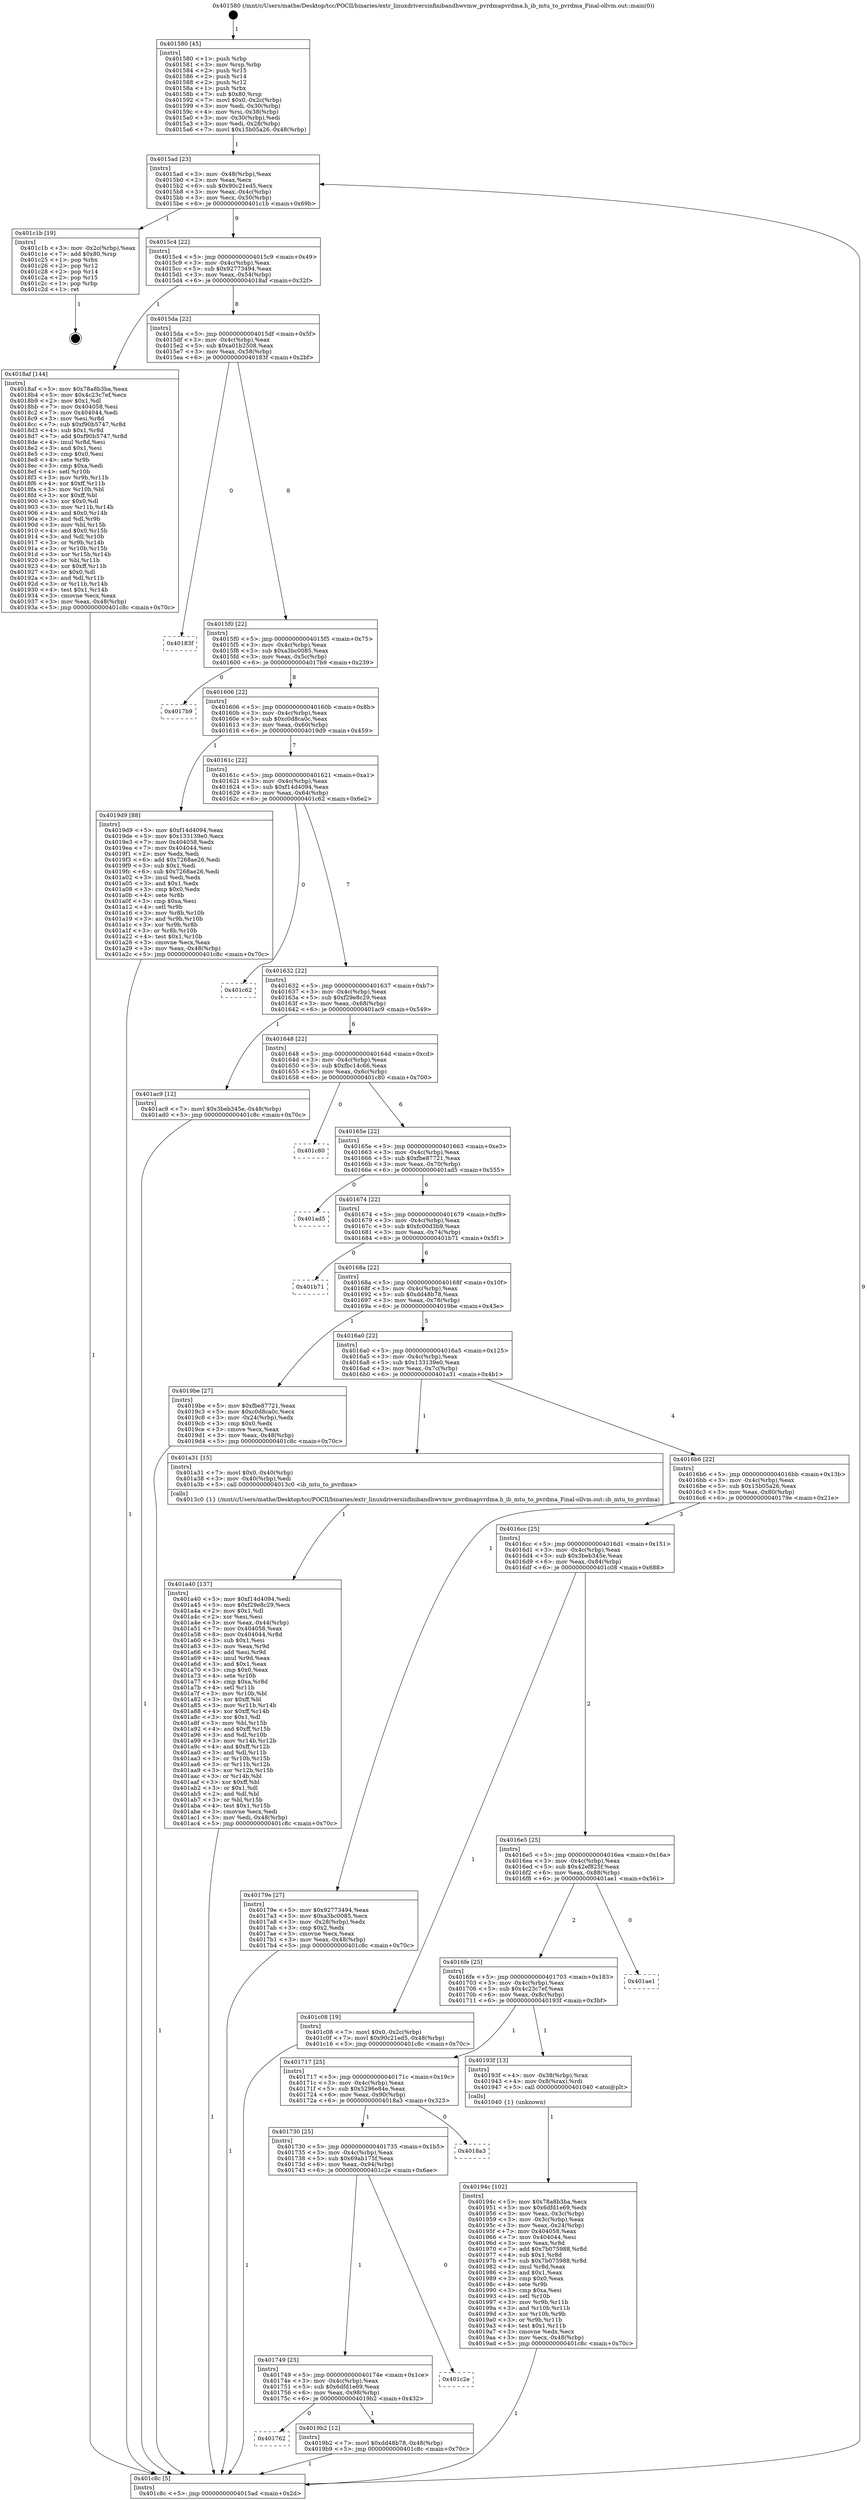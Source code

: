 digraph "0x401580" {
  label = "0x401580 (/mnt/c/Users/mathe/Desktop/tcc/POCII/binaries/extr_linuxdriversinfinibandhwvmw_pvrdmapvrdma.h_ib_mtu_to_pvrdma_Final-ollvm.out::main(0))"
  labelloc = "t"
  node[shape=record]

  Entry [label="",width=0.3,height=0.3,shape=circle,fillcolor=black,style=filled]
  "0x4015ad" [label="{
     0x4015ad [23]\l
     | [instrs]\l
     &nbsp;&nbsp;0x4015ad \<+3\>: mov -0x48(%rbp),%eax\l
     &nbsp;&nbsp;0x4015b0 \<+2\>: mov %eax,%ecx\l
     &nbsp;&nbsp;0x4015b2 \<+6\>: sub $0x90c21ed5,%ecx\l
     &nbsp;&nbsp;0x4015b8 \<+3\>: mov %eax,-0x4c(%rbp)\l
     &nbsp;&nbsp;0x4015bb \<+3\>: mov %ecx,-0x50(%rbp)\l
     &nbsp;&nbsp;0x4015be \<+6\>: je 0000000000401c1b \<main+0x69b\>\l
  }"]
  "0x401c1b" [label="{
     0x401c1b [19]\l
     | [instrs]\l
     &nbsp;&nbsp;0x401c1b \<+3\>: mov -0x2c(%rbp),%eax\l
     &nbsp;&nbsp;0x401c1e \<+7\>: add $0x80,%rsp\l
     &nbsp;&nbsp;0x401c25 \<+1\>: pop %rbx\l
     &nbsp;&nbsp;0x401c26 \<+2\>: pop %r12\l
     &nbsp;&nbsp;0x401c28 \<+2\>: pop %r14\l
     &nbsp;&nbsp;0x401c2a \<+2\>: pop %r15\l
     &nbsp;&nbsp;0x401c2c \<+1\>: pop %rbp\l
     &nbsp;&nbsp;0x401c2d \<+1\>: ret\l
  }"]
  "0x4015c4" [label="{
     0x4015c4 [22]\l
     | [instrs]\l
     &nbsp;&nbsp;0x4015c4 \<+5\>: jmp 00000000004015c9 \<main+0x49\>\l
     &nbsp;&nbsp;0x4015c9 \<+3\>: mov -0x4c(%rbp),%eax\l
     &nbsp;&nbsp;0x4015cc \<+5\>: sub $0x92773494,%eax\l
     &nbsp;&nbsp;0x4015d1 \<+3\>: mov %eax,-0x54(%rbp)\l
     &nbsp;&nbsp;0x4015d4 \<+6\>: je 00000000004018af \<main+0x32f\>\l
  }"]
  Exit [label="",width=0.3,height=0.3,shape=circle,fillcolor=black,style=filled,peripheries=2]
  "0x4018af" [label="{
     0x4018af [144]\l
     | [instrs]\l
     &nbsp;&nbsp;0x4018af \<+5\>: mov $0x78a8b3ba,%eax\l
     &nbsp;&nbsp;0x4018b4 \<+5\>: mov $0x4c23c7ef,%ecx\l
     &nbsp;&nbsp;0x4018b9 \<+2\>: mov $0x1,%dl\l
     &nbsp;&nbsp;0x4018bb \<+7\>: mov 0x404058,%esi\l
     &nbsp;&nbsp;0x4018c2 \<+7\>: mov 0x404044,%edi\l
     &nbsp;&nbsp;0x4018c9 \<+3\>: mov %esi,%r8d\l
     &nbsp;&nbsp;0x4018cc \<+7\>: sub $0xf90b5747,%r8d\l
     &nbsp;&nbsp;0x4018d3 \<+4\>: sub $0x1,%r8d\l
     &nbsp;&nbsp;0x4018d7 \<+7\>: add $0xf90b5747,%r8d\l
     &nbsp;&nbsp;0x4018de \<+4\>: imul %r8d,%esi\l
     &nbsp;&nbsp;0x4018e2 \<+3\>: and $0x1,%esi\l
     &nbsp;&nbsp;0x4018e5 \<+3\>: cmp $0x0,%esi\l
     &nbsp;&nbsp;0x4018e8 \<+4\>: sete %r9b\l
     &nbsp;&nbsp;0x4018ec \<+3\>: cmp $0xa,%edi\l
     &nbsp;&nbsp;0x4018ef \<+4\>: setl %r10b\l
     &nbsp;&nbsp;0x4018f3 \<+3\>: mov %r9b,%r11b\l
     &nbsp;&nbsp;0x4018f6 \<+4\>: xor $0xff,%r11b\l
     &nbsp;&nbsp;0x4018fa \<+3\>: mov %r10b,%bl\l
     &nbsp;&nbsp;0x4018fd \<+3\>: xor $0xff,%bl\l
     &nbsp;&nbsp;0x401900 \<+3\>: xor $0x0,%dl\l
     &nbsp;&nbsp;0x401903 \<+3\>: mov %r11b,%r14b\l
     &nbsp;&nbsp;0x401906 \<+4\>: and $0x0,%r14b\l
     &nbsp;&nbsp;0x40190a \<+3\>: and %dl,%r9b\l
     &nbsp;&nbsp;0x40190d \<+3\>: mov %bl,%r15b\l
     &nbsp;&nbsp;0x401910 \<+4\>: and $0x0,%r15b\l
     &nbsp;&nbsp;0x401914 \<+3\>: and %dl,%r10b\l
     &nbsp;&nbsp;0x401917 \<+3\>: or %r9b,%r14b\l
     &nbsp;&nbsp;0x40191a \<+3\>: or %r10b,%r15b\l
     &nbsp;&nbsp;0x40191d \<+3\>: xor %r15b,%r14b\l
     &nbsp;&nbsp;0x401920 \<+3\>: or %bl,%r11b\l
     &nbsp;&nbsp;0x401923 \<+4\>: xor $0xff,%r11b\l
     &nbsp;&nbsp;0x401927 \<+3\>: or $0x0,%dl\l
     &nbsp;&nbsp;0x40192a \<+3\>: and %dl,%r11b\l
     &nbsp;&nbsp;0x40192d \<+3\>: or %r11b,%r14b\l
     &nbsp;&nbsp;0x401930 \<+4\>: test $0x1,%r14b\l
     &nbsp;&nbsp;0x401934 \<+3\>: cmovne %ecx,%eax\l
     &nbsp;&nbsp;0x401937 \<+3\>: mov %eax,-0x48(%rbp)\l
     &nbsp;&nbsp;0x40193a \<+5\>: jmp 0000000000401c8c \<main+0x70c\>\l
  }"]
  "0x4015da" [label="{
     0x4015da [22]\l
     | [instrs]\l
     &nbsp;&nbsp;0x4015da \<+5\>: jmp 00000000004015df \<main+0x5f\>\l
     &nbsp;&nbsp;0x4015df \<+3\>: mov -0x4c(%rbp),%eax\l
     &nbsp;&nbsp;0x4015e2 \<+5\>: sub $0xa01b2508,%eax\l
     &nbsp;&nbsp;0x4015e7 \<+3\>: mov %eax,-0x58(%rbp)\l
     &nbsp;&nbsp;0x4015ea \<+6\>: je 000000000040183f \<main+0x2bf\>\l
  }"]
  "0x401a40" [label="{
     0x401a40 [137]\l
     | [instrs]\l
     &nbsp;&nbsp;0x401a40 \<+5\>: mov $0xf14d4094,%edi\l
     &nbsp;&nbsp;0x401a45 \<+5\>: mov $0xf29e8c29,%ecx\l
     &nbsp;&nbsp;0x401a4a \<+2\>: mov $0x1,%dl\l
     &nbsp;&nbsp;0x401a4c \<+2\>: xor %esi,%esi\l
     &nbsp;&nbsp;0x401a4e \<+3\>: mov %eax,-0x44(%rbp)\l
     &nbsp;&nbsp;0x401a51 \<+7\>: mov 0x404058,%eax\l
     &nbsp;&nbsp;0x401a58 \<+8\>: mov 0x404044,%r8d\l
     &nbsp;&nbsp;0x401a60 \<+3\>: sub $0x1,%esi\l
     &nbsp;&nbsp;0x401a63 \<+3\>: mov %eax,%r9d\l
     &nbsp;&nbsp;0x401a66 \<+3\>: add %esi,%r9d\l
     &nbsp;&nbsp;0x401a69 \<+4\>: imul %r9d,%eax\l
     &nbsp;&nbsp;0x401a6d \<+3\>: and $0x1,%eax\l
     &nbsp;&nbsp;0x401a70 \<+3\>: cmp $0x0,%eax\l
     &nbsp;&nbsp;0x401a73 \<+4\>: sete %r10b\l
     &nbsp;&nbsp;0x401a77 \<+4\>: cmp $0xa,%r8d\l
     &nbsp;&nbsp;0x401a7b \<+4\>: setl %r11b\l
     &nbsp;&nbsp;0x401a7f \<+3\>: mov %r10b,%bl\l
     &nbsp;&nbsp;0x401a82 \<+3\>: xor $0xff,%bl\l
     &nbsp;&nbsp;0x401a85 \<+3\>: mov %r11b,%r14b\l
     &nbsp;&nbsp;0x401a88 \<+4\>: xor $0xff,%r14b\l
     &nbsp;&nbsp;0x401a8c \<+3\>: xor $0x1,%dl\l
     &nbsp;&nbsp;0x401a8f \<+3\>: mov %bl,%r15b\l
     &nbsp;&nbsp;0x401a92 \<+4\>: and $0xff,%r15b\l
     &nbsp;&nbsp;0x401a96 \<+3\>: and %dl,%r10b\l
     &nbsp;&nbsp;0x401a99 \<+3\>: mov %r14b,%r12b\l
     &nbsp;&nbsp;0x401a9c \<+4\>: and $0xff,%r12b\l
     &nbsp;&nbsp;0x401aa0 \<+3\>: and %dl,%r11b\l
     &nbsp;&nbsp;0x401aa3 \<+3\>: or %r10b,%r15b\l
     &nbsp;&nbsp;0x401aa6 \<+3\>: or %r11b,%r12b\l
     &nbsp;&nbsp;0x401aa9 \<+3\>: xor %r12b,%r15b\l
     &nbsp;&nbsp;0x401aac \<+3\>: or %r14b,%bl\l
     &nbsp;&nbsp;0x401aaf \<+3\>: xor $0xff,%bl\l
     &nbsp;&nbsp;0x401ab2 \<+3\>: or $0x1,%dl\l
     &nbsp;&nbsp;0x401ab5 \<+2\>: and %dl,%bl\l
     &nbsp;&nbsp;0x401ab7 \<+3\>: or %bl,%r15b\l
     &nbsp;&nbsp;0x401aba \<+4\>: test $0x1,%r15b\l
     &nbsp;&nbsp;0x401abe \<+3\>: cmovne %ecx,%edi\l
     &nbsp;&nbsp;0x401ac1 \<+3\>: mov %edi,-0x48(%rbp)\l
     &nbsp;&nbsp;0x401ac4 \<+5\>: jmp 0000000000401c8c \<main+0x70c\>\l
  }"]
  "0x40183f" [label="{
     0x40183f\l
  }", style=dashed]
  "0x4015f0" [label="{
     0x4015f0 [22]\l
     | [instrs]\l
     &nbsp;&nbsp;0x4015f0 \<+5\>: jmp 00000000004015f5 \<main+0x75\>\l
     &nbsp;&nbsp;0x4015f5 \<+3\>: mov -0x4c(%rbp),%eax\l
     &nbsp;&nbsp;0x4015f8 \<+5\>: sub $0xa3bc0085,%eax\l
     &nbsp;&nbsp;0x4015fd \<+3\>: mov %eax,-0x5c(%rbp)\l
     &nbsp;&nbsp;0x401600 \<+6\>: je 00000000004017b9 \<main+0x239\>\l
  }"]
  "0x401762" [label="{
     0x401762\l
  }", style=dashed]
  "0x4017b9" [label="{
     0x4017b9\l
  }", style=dashed]
  "0x401606" [label="{
     0x401606 [22]\l
     | [instrs]\l
     &nbsp;&nbsp;0x401606 \<+5\>: jmp 000000000040160b \<main+0x8b\>\l
     &nbsp;&nbsp;0x40160b \<+3\>: mov -0x4c(%rbp),%eax\l
     &nbsp;&nbsp;0x40160e \<+5\>: sub $0xc0d8ca0c,%eax\l
     &nbsp;&nbsp;0x401613 \<+3\>: mov %eax,-0x60(%rbp)\l
     &nbsp;&nbsp;0x401616 \<+6\>: je 00000000004019d9 \<main+0x459\>\l
  }"]
  "0x4019b2" [label="{
     0x4019b2 [12]\l
     | [instrs]\l
     &nbsp;&nbsp;0x4019b2 \<+7\>: movl $0xdd48b78,-0x48(%rbp)\l
     &nbsp;&nbsp;0x4019b9 \<+5\>: jmp 0000000000401c8c \<main+0x70c\>\l
  }"]
  "0x4019d9" [label="{
     0x4019d9 [88]\l
     | [instrs]\l
     &nbsp;&nbsp;0x4019d9 \<+5\>: mov $0xf14d4094,%eax\l
     &nbsp;&nbsp;0x4019de \<+5\>: mov $0x133139e0,%ecx\l
     &nbsp;&nbsp;0x4019e3 \<+7\>: mov 0x404058,%edx\l
     &nbsp;&nbsp;0x4019ea \<+7\>: mov 0x404044,%esi\l
     &nbsp;&nbsp;0x4019f1 \<+2\>: mov %edx,%edi\l
     &nbsp;&nbsp;0x4019f3 \<+6\>: add $0x7268ae26,%edi\l
     &nbsp;&nbsp;0x4019f9 \<+3\>: sub $0x1,%edi\l
     &nbsp;&nbsp;0x4019fc \<+6\>: sub $0x7268ae26,%edi\l
     &nbsp;&nbsp;0x401a02 \<+3\>: imul %edi,%edx\l
     &nbsp;&nbsp;0x401a05 \<+3\>: and $0x1,%edx\l
     &nbsp;&nbsp;0x401a08 \<+3\>: cmp $0x0,%edx\l
     &nbsp;&nbsp;0x401a0b \<+4\>: sete %r8b\l
     &nbsp;&nbsp;0x401a0f \<+3\>: cmp $0xa,%esi\l
     &nbsp;&nbsp;0x401a12 \<+4\>: setl %r9b\l
     &nbsp;&nbsp;0x401a16 \<+3\>: mov %r8b,%r10b\l
     &nbsp;&nbsp;0x401a19 \<+3\>: and %r9b,%r10b\l
     &nbsp;&nbsp;0x401a1c \<+3\>: xor %r9b,%r8b\l
     &nbsp;&nbsp;0x401a1f \<+3\>: or %r8b,%r10b\l
     &nbsp;&nbsp;0x401a22 \<+4\>: test $0x1,%r10b\l
     &nbsp;&nbsp;0x401a26 \<+3\>: cmovne %ecx,%eax\l
     &nbsp;&nbsp;0x401a29 \<+3\>: mov %eax,-0x48(%rbp)\l
     &nbsp;&nbsp;0x401a2c \<+5\>: jmp 0000000000401c8c \<main+0x70c\>\l
  }"]
  "0x40161c" [label="{
     0x40161c [22]\l
     | [instrs]\l
     &nbsp;&nbsp;0x40161c \<+5\>: jmp 0000000000401621 \<main+0xa1\>\l
     &nbsp;&nbsp;0x401621 \<+3\>: mov -0x4c(%rbp),%eax\l
     &nbsp;&nbsp;0x401624 \<+5\>: sub $0xf14d4094,%eax\l
     &nbsp;&nbsp;0x401629 \<+3\>: mov %eax,-0x64(%rbp)\l
     &nbsp;&nbsp;0x40162c \<+6\>: je 0000000000401c62 \<main+0x6e2\>\l
  }"]
  "0x401749" [label="{
     0x401749 [25]\l
     | [instrs]\l
     &nbsp;&nbsp;0x401749 \<+5\>: jmp 000000000040174e \<main+0x1ce\>\l
     &nbsp;&nbsp;0x40174e \<+3\>: mov -0x4c(%rbp),%eax\l
     &nbsp;&nbsp;0x401751 \<+5\>: sub $0x6dfd1e69,%eax\l
     &nbsp;&nbsp;0x401756 \<+6\>: mov %eax,-0x98(%rbp)\l
     &nbsp;&nbsp;0x40175c \<+6\>: je 00000000004019b2 \<main+0x432\>\l
  }"]
  "0x401c62" [label="{
     0x401c62\l
  }", style=dashed]
  "0x401632" [label="{
     0x401632 [22]\l
     | [instrs]\l
     &nbsp;&nbsp;0x401632 \<+5\>: jmp 0000000000401637 \<main+0xb7\>\l
     &nbsp;&nbsp;0x401637 \<+3\>: mov -0x4c(%rbp),%eax\l
     &nbsp;&nbsp;0x40163a \<+5\>: sub $0xf29e8c29,%eax\l
     &nbsp;&nbsp;0x40163f \<+3\>: mov %eax,-0x68(%rbp)\l
     &nbsp;&nbsp;0x401642 \<+6\>: je 0000000000401ac9 \<main+0x549\>\l
  }"]
  "0x401c2e" [label="{
     0x401c2e\l
  }", style=dashed]
  "0x401ac9" [label="{
     0x401ac9 [12]\l
     | [instrs]\l
     &nbsp;&nbsp;0x401ac9 \<+7\>: movl $0x3beb345e,-0x48(%rbp)\l
     &nbsp;&nbsp;0x401ad0 \<+5\>: jmp 0000000000401c8c \<main+0x70c\>\l
  }"]
  "0x401648" [label="{
     0x401648 [22]\l
     | [instrs]\l
     &nbsp;&nbsp;0x401648 \<+5\>: jmp 000000000040164d \<main+0xcd\>\l
     &nbsp;&nbsp;0x40164d \<+3\>: mov -0x4c(%rbp),%eax\l
     &nbsp;&nbsp;0x401650 \<+5\>: sub $0xfbc14c66,%eax\l
     &nbsp;&nbsp;0x401655 \<+3\>: mov %eax,-0x6c(%rbp)\l
     &nbsp;&nbsp;0x401658 \<+6\>: je 0000000000401c80 \<main+0x700\>\l
  }"]
  "0x401730" [label="{
     0x401730 [25]\l
     | [instrs]\l
     &nbsp;&nbsp;0x401730 \<+5\>: jmp 0000000000401735 \<main+0x1b5\>\l
     &nbsp;&nbsp;0x401735 \<+3\>: mov -0x4c(%rbp),%eax\l
     &nbsp;&nbsp;0x401738 \<+5\>: sub $0x69ab175f,%eax\l
     &nbsp;&nbsp;0x40173d \<+6\>: mov %eax,-0x94(%rbp)\l
     &nbsp;&nbsp;0x401743 \<+6\>: je 0000000000401c2e \<main+0x6ae\>\l
  }"]
  "0x401c80" [label="{
     0x401c80\l
  }", style=dashed]
  "0x40165e" [label="{
     0x40165e [22]\l
     | [instrs]\l
     &nbsp;&nbsp;0x40165e \<+5\>: jmp 0000000000401663 \<main+0xe3\>\l
     &nbsp;&nbsp;0x401663 \<+3\>: mov -0x4c(%rbp),%eax\l
     &nbsp;&nbsp;0x401666 \<+5\>: sub $0xfbe87721,%eax\l
     &nbsp;&nbsp;0x40166b \<+3\>: mov %eax,-0x70(%rbp)\l
     &nbsp;&nbsp;0x40166e \<+6\>: je 0000000000401ad5 \<main+0x555\>\l
  }"]
  "0x4018a3" [label="{
     0x4018a3\l
  }", style=dashed]
  "0x401ad5" [label="{
     0x401ad5\l
  }", style=dashed]
  "0x401674" [label="{
     0x401674 [22]\l
     | [instrs]\l
     &nbsp;&nbsp;0x401674 \<+5\>: jmp 0000000000401679 \<main+0xf9\>\l
     &nbsp;&nbsp;0x401679 \<+3\>: mov -0x4c(%rbp),%eax\l
     &nbsp;&nbsp;0x40167c \<+5\>: sub $0xfc00d3b9,%eax\l
     &nbsp;&nbsp;0x401681 \<+3\>: mov %eax,-0x74(%rbp)\l
     &nbsp;&nbsp;0x401684 \<+6\>: je 0000000000401b71 \<main+0x5f1\>\l
  }"]
  "0x40194c" [label="{
     0x40194c [102]\l
     | [instrs]\l
     &nbsp;&nbsp;0x40194c \<+5\>: mov $0x78a8b3ba,%ecx\l
     &nbsp;&nbsp;0x401951 \<+5\>: mov $0x6dfd1e69,%edx\l
     &nbsp;&nbsp;0x401956 \<+3\>: mov %eax,-0x3c(%rbp)\l
     &nbsp;&nbsp;0x401959 \<+3\>: mov -0x3c(%rbp),%eax\l
     &nbsp;&nbsp;0x40195c \<+3\>: mov %eax,-0x24(%rbp)\l
     &nbsp;&nbsp;0x40195f \<+7\>: mov 0x404058,%eax\l
     &nbsp;&nbsp;0x401966 \<+7\>: mov 0x404044,%esi\l
     &nbsp;&nbsp;0x40196d \<+3\>: mov %eax,%r8d\l
     &nbsp;&nbsp;0x401970 \<+7\>: add $0x7b075988,%r8d\l
     &nbsp;&nbsp;0x401977 \<+4\>: sub $0x1,%r8d\l
     &nbsp;&nbsp;0x40197b \<+7\>: sub $0x7b075988,%r8d\l
     &nbsp;&nbsp;0x401982 \<+4\>: imul %r8d,%eax\l
     &nbsp;&nbsp;0x401986 \<+3\>: and $0x1,%eax\l
     &nbsp;&nbsp;0x401989 \<+3\>: cmp $0x0,%eax\l
     &nbsp;&nbsp;0x40198c \<+4\>: sete %r9b\l
     &nbsp;&nbsp;0x401990 \<+3\>: cmp $0xa,%esi\l
     &nbsp;&nbsp;0x401993 \<+4\>: setl %r10b\l
     &nbsp;&nbsp;0x401997 \<+3\>: mov %r9b,%r11b\l
     &nbsp;&nbsp;0x40199a \<+3\>: and %r10b,%r11b\l
     &nbsp;&nbsp;0x40199d \<+3\>: xor %r10b,%r9b\l
     &nbsp;&nbsp;0x4019a0 \<+3\>: or %r9b,%r11b\l
     &nbsp;&nbsp;0x4019a3 \<+4\>: test $0x1,%r11b\l
     &nbsp;&nbsp;0x4019a7 \<+3\>: cmovne %edx,%ecx\l
     &nbsp;&nbsp;0x4019aa \<+3\>: mov %ecx,-0x48(%rbp)\l
     &nbsp;&nbsp;0x4019ad \<+5\>: jmp 0000000000401c8c \<main+0x70c\>\l
  }"]
  "0x401b71" [label="{
     0x401b71\l
  }", style=dashed]
  "0x40168a" [label="{
     0x40168a [22]\l
     | [instrs]\l
     &nbsp;&nbsp;0x40168a \<+5\>: jmp 000000000040168f \<main+0x10f\>\l
     &nbsp;&nbsp;0x40168f \<+3\>: mov -0x4c(%rbp),%eax\l
     &nbsp;&nbsp;0x401692 \<+5\>: sub $0xdd48b78,%eax\l
     &nbsp;&nbsp;0x401697 \<+3\>: mov %eax,-0x78(%rbp)\l
     &nbsp;&nbsp;0x40169a \<+6\>: je 00000000004019be \<main+0x43e\>\l
  }"]
  "0x401717" [label="{
     0x401717 [25]\l
     | [instrs]\l
     &nbsp;&nbsp;0x401717 \<+5\>: jmp 000000000040171c \<main+0x19c\>\l
     &nbsp;&nbsp;0x40171c \<+3\>: mov -0x4c(%rbp),%eax\l
     &nbsp;&nbsp;0x40171f \<+5\>: sub $0x5296e84e,%eax\l
     &nbsp;&nbsp;0x401724 \<+6\>: mov %eax,-0x90(%rbp)\l
     &nbsp;&nbsp;0x40172a \<+6\>: je 00000000004018a3 \<main+0x323\>\l
  }"]
  "0x4019be" [label="{
     0x4019be [27]\l
     | [instrs]\l
     &nbsp;&nbsp;0x4019be \<+5\>: mov $0xfbe87721,%eax\l
     &nbsp;&nbsp;0x4019c3 \<+5\>: mov $0xc0d8ca0c,%ecx\l
     &nbsp;&nbsp;0x4019c8 \<+3\>: mov -0x24(%rbp),%edx\l
     &nbsp;&nbsp;0x4019cb \<+3\>: cmp $0x0,%edx\l
     &nbsp;&nbsp;0x4019ce \<+3\>: cmove %ecx,%eax\l
     &nbsp;&nbsp;0x4019d1 \<+3\>: mov %eax,-0x48(%rbp)\l
     &nbsp;&nbsp;0x4019d4 \<+5\>: jmp 0000000000401c8c \<main+0x70c\>\l
  }"]
  "0x4016a0" [label="{
     0x4016a0 [22]\l
     | [instrs]\l
     &nbsp;&nbsp;0x4016a0 \<+5\>: jmp 00000000004016a5 \<main+0x125\>\l
     &nbsp;&nbsp;0x4016a5 \<+3\>: mov -0x4c(%rbp),%eax\l
     &nbsp;&nbsp;0x4016a8 \<+5\>: sub $0x133139e0,%eax\l
     &nbsp;&nbsp;0x4016ad \<+3\>: mov %eax,-0x7c(%rbp)\l
     &nbsp;&nbsp;0x4016b0 \<+6\>: je 0000000000401a31 \<main+0x4b1\>\l
  }"]
  "0x40193f" [label="{
     0x40193f [13]\l
     | [instrs]\l
     &nbsp;&nbsp;0x40193f \<+4\>: mov -0x38(%rbp),%rax\l
     &nbsp;&nbsp;0x401943 \<+4\>: mov 0x8(%rax),%rdi\l
     &nbsp;&nbsp;0x401947 \<+5\>: call 0000000000401040 \<atoi@plt\>\l
     | [calls]\l
     &nbsp;&nbsp;0x401040 \{1\} (unknown)\l
  }"]
  "0x401a31" [label="{
     0x401a31 [15]\l
     | [instrs]\l
     &nbsp;&nbsp;0x401a31 \<+7\>: movl $0x0,-0x40(%rbp)\l
     &nbsp;&nbsp;0x401a38 \<+3\>: mov -0x40(%rbp),%edi\l
     &nbsp;&nbsp;0x401a3b \<+5\>: call 00000000004013c0 \<ib_mtu_to_pvrdma\>\l
     | [calls]\l
     &nbsp;&nbsp;0x4013c0 \{1\} (/mnt/c/Users/mathe/Desktop/tcc/POCII/binaries/extr_linuxdriversinfinibandhwvmw_pvrdmapvrdma.h_ib_mtu_to_pvrdma_Final-ollvm.out::ib_mtu_to_pvrdma)\l
  }"]
  "0x4016b6" [label="{
     0x4016b6 [22]\l
     | [instrs]\l
     &nbsp;&nbsp;0x4016b6 \<+5\>: jmp 00000000004016bb \<main+0x13b\>\l
     &nbsp;&nbsp;0x4016bb \<+3\>: mov -0x4c(%rbp),%eax\l
     &nbsp;&nbsp;0x4016be \<+5\>: sub $0x15b05a26,%eax\l
     &nbsp;&nbsp;0x4016c3 \<+3\>: mov %eax,-0x80(%rbp)\l
     &nbsp;&nbsp;0x4016c6 \<+6\>: je 000000000040179e \<main+0x21e\>\l
  }"]
  "0x4016fe" [label="{
     0x4016fe [25]\l
     | [instrs]\l
     &nbsp;&nbsp;0x4016fe \<+5\>: jmp 0000000000401703 \<main+0x183\>\l
     &nbsp;&nbsp;0x401703 \<+3\>: mov -0x4c(%rbp),%eax\l
     &nbsp;&nbsp;0x401706 \<+5\>: sub $0x4c23c7ef,%eax\l
     &nbsp;&nbsp;0x40170b \<+6\>: mov %eax,-0x8c(%rbp)\l
     &nbsp;&nbsp;0x401711 \<+6\>: je 000000000040193f \<main+0x3bf\>\l
  }"]
  "0x40179e" [label="{
     0x40179e [27]\l
     | [instrs]\l
     &nbsp;&nbsp;0x40179e \<+5\>: mov $0x92773494,%eax\l
     &nbsp;&nbsp;0x4017a3 \<+5\>: mov $0xa3bc0085,%ecx\l
     &nbsp;&nbsp;0x4017a8 \<+3\>: mov -0x28(%rbp),%edx\l
     &nbsp;&nbsp;0x4017ab \<+3\>: cmp $0x2,%edx\l
     &nbsp;&nbsp;0x4017ae \<+3\>: cmovne %ecx,%eax\l
     &nbsp;&nbsp;0x4017b1 \<+3\>: mov %eax,-0x48(%rbp)\l
     &nbsp;&nbsp;0x4017b4 \<+5\>: jmp 0000000000401c8c \<main+0x70c\>\l
  }"]
  "0x4016cc" [label="{
     0x4016cc [25]\l
     | [instrs]\l
     &nbsp;&nbsp;0x4016cc \<+5\>: jmp 00000000004016d1 \<main+0x151\>\l
     &nbsp;&nbsp;0x4016d1 \<+3\>: mov -0x4c(%rbp),%eax\l
     &nbsp;&nbsp;0x4016d4 \<+5\>: sub $0x3beb345e,%eax\l
     &nbsp;&nbsp;0x4016d9 \<+6\>: mov %eax,-0x84(%rbp)\l
     &nbsp;&nbsp;0x4016df \<+6\>: je 0000000000401c08 \<main+0x688\>\l
  }"]
  "0x401c8c" [label="{
     0x401c8c [5]\l
     | [instrs]\l
     &nbsp;&nbsp;0x401c8c \<+5\>: jmp 00000000004015ad \<main+0x2d\>\l
  }"]
  "0x401580" [label="{
     0x401580 [45]\l
     | [instrs]\l
     &nbsp;&nbsp;0x401580 \<+1\>: push %rbp\l
     &nbsp;&nbsp;0x401581 \<+3\>: mov %rsp,%rbp\l
     &nbsp;&nbsp;0x401584 \<+2\>: push %r15\l
     &nbsp;&nbsp;0x401586 \<+2\>: push %r14\l
     &nbsp;&nbsp;0x401588 \<+2\>: push %r12\l
     &nbsp;&nbsp;0x40158a \<+1\>: push %rbx\l
     &nbsp;&nbsp;0x40158b \<+7\>: sub $0x80,%rsp\l
     &nbsp;&nbsp;0x401592 \<+7\>: movl $0x0,-0x2c(%rbp)\l
     &nbsp;&nbsp;0x401599 \<+3\>: mov %edi,-0x30(%rbp)\l
     &nbsp;&nbsp;0x40159c \<+4\>: mov %rsi,-0x38(%rbp)\l
     &nbsp;&nbsp;0x4015a0 \<+3\>: mov -0x30(%rbp),%edi\l
     &nbsp;&nbsp;0x4015a3 \<+3\>: mov %edi,-0x28(%rbp)\l
     &nbsp;&nbsp;0x4015a6 \<+7\>: movl $0x15b05a26,-0x48(%rbp)\l
  }"]
  "0x401ae1" [label="{
     0x401ae1\l
  }", style=dashed]
  "0x401c08" [label="{
     0x401c08 [19]\l
     | [instrs]\l
     &nbsp;&nbsp;0x401c08 \<+7\>: movl $0x0,-0x2c(%rbp)\l
     &nbsp;&nbsp;0x401c0f \<+7\>: movl $0x90c21ed5,-0x48(%rbp)\l
     &nbsp;&nbsp;0x401c16 \<+5\>: jmp 0000000000401c8c \<main+0x70c\>\l
  }"]
  "0x4016e5" [label="{
     0x4016e5 [25]\l
     | [instrs]\l
     &nbsp;&nbsp;0x4016e5 \<+5\>: jmp 00000000004016ea \<main+0x16a\>\l
     &nbsp;&nbsp;0x4016ea \<+3\>: mov -0x4c(%rbp),%eax\l
     &nbsp;&nbsp;0x4016ed \<+5\>: sub $0x42ef825f,%eax\l
     &nbsp;&nbsp;0x4016f2 \<+6\>: mov %eax,-0x88(%rbp)\l
     &nbsp;&nbsp;0x4016f8 \<+6\>: je 0000000000401ae1 \<main+0x561\>\l
  }"]
  Entry -> "0x401580" [label=" 1"]
  "0x4015ad" -> "0x401c1b" [label=" 1"]
  "0x4015ad" -> "0x4015c4" [label=" 9"]
  "0x401c1b" -> Exit [label=" 1"]
  "0x4015c4" -> "0x4018af" [label=" 1"]
  "0x4015c4" -> "0x4015da" [label=" 8"]
  "0x401c08" -> "0x401c8c" [label=" 1"]
  "0x4015da" -> "0x40183f" [label=" 0"]
  "0x4015da" -> "0x4015f0" [label=" 8"]
  "0x401ac9" -> "0x401c8c" [label=" 1"]
  "0x4015f0" -> "0x4017b9" [label=" 0"]
  "0x4015f0" -> "0x401606" [label=" 8"]
  "0x401a40" -> "0x401c8c" [label=" 1"]
  "0x401606" -> "0x4019d9" [label=" 1"]
  "0x401606" -> "0x40161c" [label=" 7"]
  "0x401a31" -> "0x401a40" [label=" 1"]
  "0x40161c" -> "0x401c62" [label=" 0"]
  "0x40161c" -> "0x401632" [label=" 7"]
  "0x4019be" -> "0x401c8c" [label=" 1"]
  "0x401632" -> "0x401ac9" [label=" 1"]
  "0x401632" -> "0x401648" [label=" 6"]
  "0x4019b2" -> "0x401c8c" [label=" 1"]
  "0x401648" -> "0x401c80" [label=" 0"]
  "0x401648" -> "0x40165e" [label=" 6"]
  "0x401749" -> "0x4019b2" [label=" 1"]
  "0x40165e" -> "0x401ad5" [label=" 0"]
  "0x40165e" -> "0x401674" [label=" 6"]
  "0x4019d9" -> "0x401c8c" [label=" 1"]
  "0x401674" -> "0x401b71" [label=" 0"]
  "0x401674" -> "0x40168a" [label=" 6"]
  "0x401730" -> "0x401c2e" [label=" 0"]
  "0x40168a" -> "0x4019be" [label=" 1"]
  "0x40168a" -> "0x4016a0" [label=" 5"]
  "0x401749" -> "0x401762" [label=" 0"]
  "0x4016a0" -> "0x401a31" [label=" 1"]
  "0x4016a0" -> "0x4016b6" [label=" 4"]
  "0x401717" -> "0x401730" [label=" 1"]
  "0x4016b6" -> "0x40179e" [label=" 1"]
  "0x4016b6" -> "0x4016cc" [label=" 3"]
  "0x40179e" -> "0x401c8c" [label=" 1"]
  "0x401580" -> "0x4015ad" [label=" 1"]
  "0x401c8c" -> "0x4015ad" [label=" 9"]
  "0x4018af" -> "0x401c8c" [label=" 1"]
  "0x401730" -> "0x401749" [label=" 1"]
  "0x4016cc" -> "0x401c08" [label=" 1"]
  "0x4016cc" -> "0x4016e5" [label=" 2"]
  "0x40194c" -> "0x401c8c" [label=" 1"]
  "0x4016e5" -> "0x401ae1" [label=" 0"]
  "0x4016e5" -> "0x4016fe" [label=" 2"]
  "0x401717" -> "0x4018a3" [label=" 0"]
  "0x4016fe" -> "0x40193f" [label=" 1"]
  "0x4016fe" -> "0x401717" [label=" 1"]
  "0x40193f" -> "0x40194c" [label=" 1"]
}
